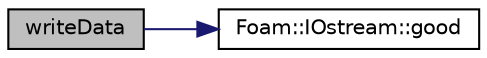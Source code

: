 digraph "writeData"
{
  bgcolor="transparent";
  edge [fontname="Helvetica",fontsize="10",labelfontname="Helvetica",labelfontsize="10"];
  node [fontname="Helvetica",fontsize="10",shape=record];
  rankdir="LR";
  Node4692 [label="writeData",height=0.2,width=0.4,color="black", fillcolor="grey75", style="filled", fontcolor="black"];
  Node4692 -> Node4693 [color="midnightblue",fontsize="10",style="solid",fontname="Helvetica"];
  Node4693 [label="Foam::IOstream::good",height=0.2,width=0.4,color="black",URL="$a27333.html#abdcc7f96f487faadc7769afcf58fe992",tooltip="Return true if next operation might succeed. "];
}

